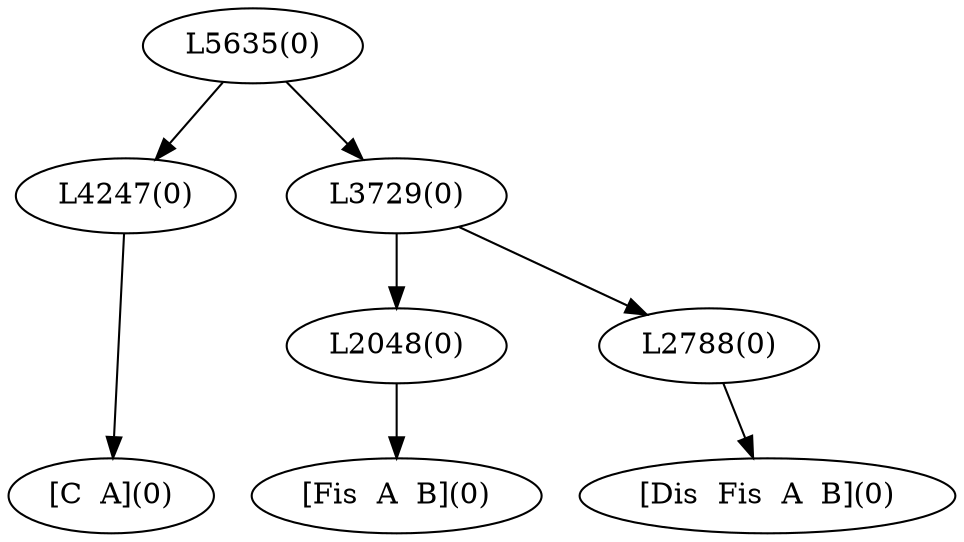 digraph sample{
"L4247(0)"->"[C  A](0)"
"L2048(0)"->"[Fis  A  B](0)"
"L2788(0)"->"[Dis  Fis  A  B](0)"
"L3729(0)"->"L2048(0)"
"L3729(0)"->"L2788(0)"
"L5635(0)"->"L4247(0)"
"L5635(0)"->"L3729(0)"
{rank = min; "L5635(0)"}
{rank = same; "L4247(0)"; "L3729(0)";}
{rank = same; "L2048(0)"; "L2788(0)";}
{rank = max; "[C  A](0)"; "[Dis  Fis  A  B](0)"; "[Fis  A  B](0)";}
}
